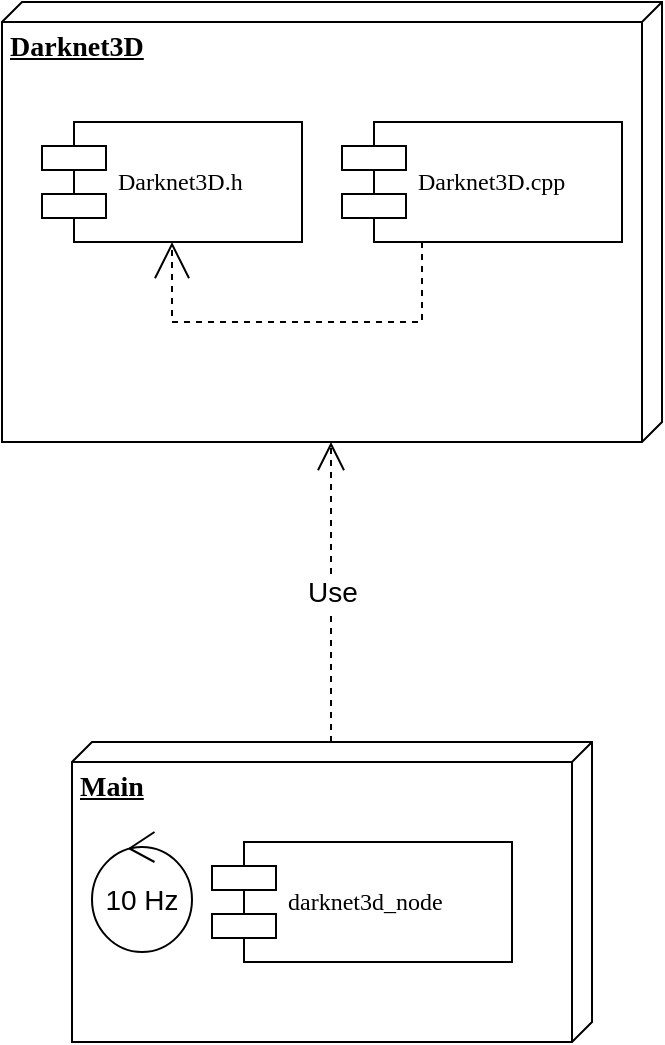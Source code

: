 <mxfile version="20.5.1" type="github">
  <diagram name="Page-1" id="5f0bae14-7c28-e335-631c-24af17079c00">
    <mxGraphModel dx="1551" dy="913" grid="1" gridSize="10" guides="1" tooltips="1" connect="1" arrows="1" fold="1" page="1" pageScale="1" pageWidth="1100" pageHeight="850" background="none" math="0" shadow="0">
      <root>
        <mxCell id="0" />
        <mxCell id="1" parent="0" />
        <mxCell id="BBhAvPuGcrNtLJr1Vsa3-3" value="" style="group;perimeter=rectanglePerimeter;glass=0;" vertex="1" connectable="0" parent="1">
          <mxGeometry x="335" y="40" width="330" height="220" as="geometry" />
        </mxCell>
        <mxCell id="39150e848f15840c-1" value="&lt;b&gt;&lt;font style=&quot;font-size: 14px;&quot;&gt;Darknet3D&lt;/font&gt;&lt;/b&gt;" style="verticalAlign=top;align=left;spacingTop=8;spacingLeft=2;spacingRight=12;shape=cube;size=10;direction=south;fontStyle=4;html=1;rounded=0;shadow=0;comic=0;labelBackgroundColor=none;strokeWidth=1;fontFamily=Verdana;fontSize=12" parent="BBhAvPuGcrNtLJr1Vsa3-3" vertex="1">
          <mxGeometry width="330" height="220" as="geometry" />
        </mxCell>
        <mxCell id="39150e848f15840c-5" value="Darknet3D.cpp" style="shape=component;align=left;spacingLeft=36;rounded=0;shadow=0;comic=0;labelBackgroundColor=none;strokeWidth=1;fontFamily=Verdana;fontSize=12;html=1;" parent="BBhAvPuGcrNtLJr1Vsa3-3" vertex="1">
          <mxGeometry x="170" y="60" width="140" height="60" as="geometry" />
        </mxCell>
        <mxCell id="39150e848f15840c-15" style="edgeStyle=orthogonalEdgeStyle;rounded=0;html=1;labelBackgroundColor=none;startArrow=none;startFill=0;startSize=8;endArrow=open;endFill=0;endSize=16;fontFamily=Verdana;fontSize=12;dashed=1;entryX=0.5;entryY=1;entryDx=0;entryDy=0;" parent="BBhAvPuGcrNtLJr1Vsa3-3" source="39150e848f15840c-5" target="BBhAvPuGcrNtLJr1Vsa3-1" edge="1">
          <mxGeometry relative="1" as="geometry">
            <Array as="points">
              <mxPoint x="210" y="160" />
              <mxPoint x="85" y="160" />
            </Array>
            <mxPoint x="80" y="140" as="targetPoint" />
          </mxGeometry>
        </mxCell>
        <mxCell id="BBhAvPuGcrNtLJr1Vsa3-1" value="Darknet3D.h" style="shape=component;align=left;spacingLeft=36;rounded=0;shadow=0;comic=0;labelBackgroundColor=none;strokeWidth=1;fontFamily=Verdana;fontSize=12;html=1;" vertex="1" parent="BBhAvPuGcrNtLJr1Vsa3-3">
          <mxGeometry x="20" y="60" width="130" height="60" as="geometry" />
        </mxCell>
        <mxCell id="BBhAvPuGcrNtLJr1Vsa3-5" value="" style="group" vertex="1" connectable="0" parent="1">
          <mxGeometry x="370" y="410" width="260" height="150" as="geometry" />
        </mxCell>
        <mxCell id="39150e848f15840c-3" value="&lt;b&gt;&lt;font style=&quot;font-size: 14px;&quot;&gt;Main&lt;/font&gt;&lt;/b&gt;" style="verticalAlign=top;align=left;spacingTop=8;spacingLeft=2;spacingRight=12;shape=cube;size=10;direction=south;fontStyle=4;html=1;rounded=0;shadow=0;comic=0;labelBackgroundColor=none;strokeWidth=1;fontFamily=Verdana;fontSize=12" parent="BBhAvPuGcrNtLJr1Vsa3-5" vertex="1">
          <mxGeometry width="260" height="150" as="geometry" />
        </mxCell>
        <mxCell id="39150e848f15840c-10" value="darknet3d_node" style="shape=component;align=left;spacingLeft=36;rounded=0;shadow=0;comic=0;labelBackgroundColor=none;strokeWidth=1;fontFamily=Verdana;fontSize=12;html=1;" parent="BBhAvPuGcrNtLJr1Vsa3-5" vertex="1">
          <mxGeometry x="70" y="50" width="150" height="60" as="geometry" />
        </mxCell>
        <mxCell id="BBhAvPuGcrNtLJr1Vsa3-4" value="10 Hz" style="ellipse;shape=umlControl;whiteSpace=wrap;html=1;glass=0;fontSize=14;fillColor=none;gradientColor=none;" vertex="1" parent="BBhAvPuGcrNtLJr1Vsa3-5">
          <mxGeometry x="10" y="45" width="50" height="60" as="geometry" />
        </mxCell>
        <mxCell id="BBhAvPuGcrNtLJr1Vsa3-6" value="Use" style="endArrow=open;endSize=12;dashed=1;html=1;rounded=0;fontSize=14;" edge="1" parent="1">
          <mxGeometry width="160" relative="1" as="geometry">
            <mxPoint x="499.5" y="410" as="sourcePoint" />
            <mxPoint x="499.5" y="260" as="targetPoint" />
          </mxGeometry>
        </mxCell>
      </root>
    </mxGraphModel>
  </diagram>
</mxfile>
